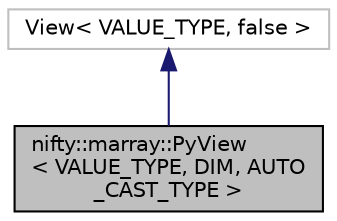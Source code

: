 digraph "nifty::marray::PyView&lt; VALUE_TYPE, DIM, AUTO_CAST_TYPE &gt;"
{
  edge [fontname="Helvetica",fontsize="10",labelfontname="Helvetica",labelfontsize="10"];
  node [fontname="Helvetica",fontsize="10",shape=record];
  Node1 [label="nifty::marray::PyView\l\< VALUE_TYPE, DIM, AUTO\l_CAST_TYPE \>",height=0.2,width=0.4,color="black", fillcolor="grey75", style="filled", fontcolor="black"];
  Node2 -> Node1 [dir="back",color="midnightblue",fontsize="10",style="solid",fontname="Helvetica"];
  Node2 [label="View\< VALUE_TYPE, false \>",height=0.2,width=0.4,color="grey75", fillcolor="white", style="filled"];
}
